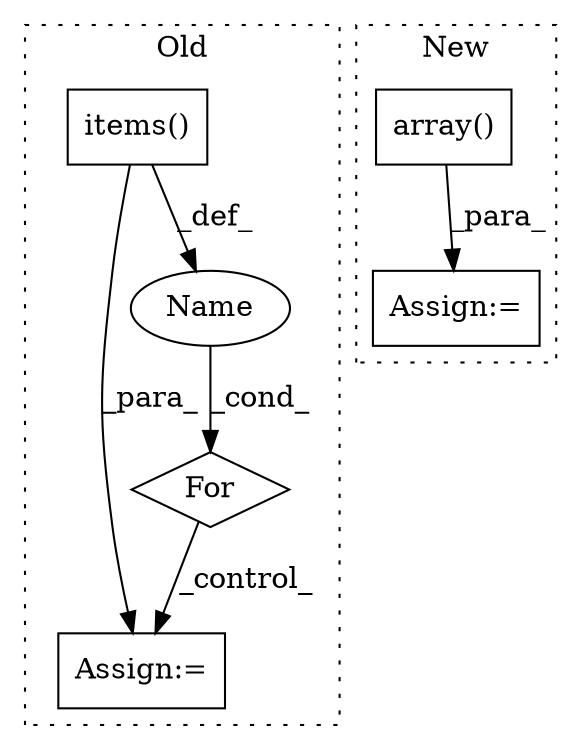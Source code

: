 digraph G {
subgraph cluster0 {
1 [label="items()" a="75" s="5094" l="19" shape="box"];
3 [label="For" a="107" s="5076,5113" l="4,14" shape="diamond"];
4 [label="Assign:=" a="68" s="5158" l="3" shape="box"];
5 [label="Name" a="87" s="5085" l="5" shape="ellipse"];
label = "Old";
style="dotted";
}
subgraph cluster1 {
2 [label="array()" a="75" s="4685,4696" l="9,1" shape="box"];
6 [label="Assign:=" a="68" s="4682" l="3" shape="box"];
label = "New";
style="dotted";
}
1 -> 4 [label="_para_"];
1 -> 5 [label="_def_"];
2 -> 6 [label="_para_"];
3 -> 4 [label="_control_"];
5 -> 3 [label="_cond_"];
}